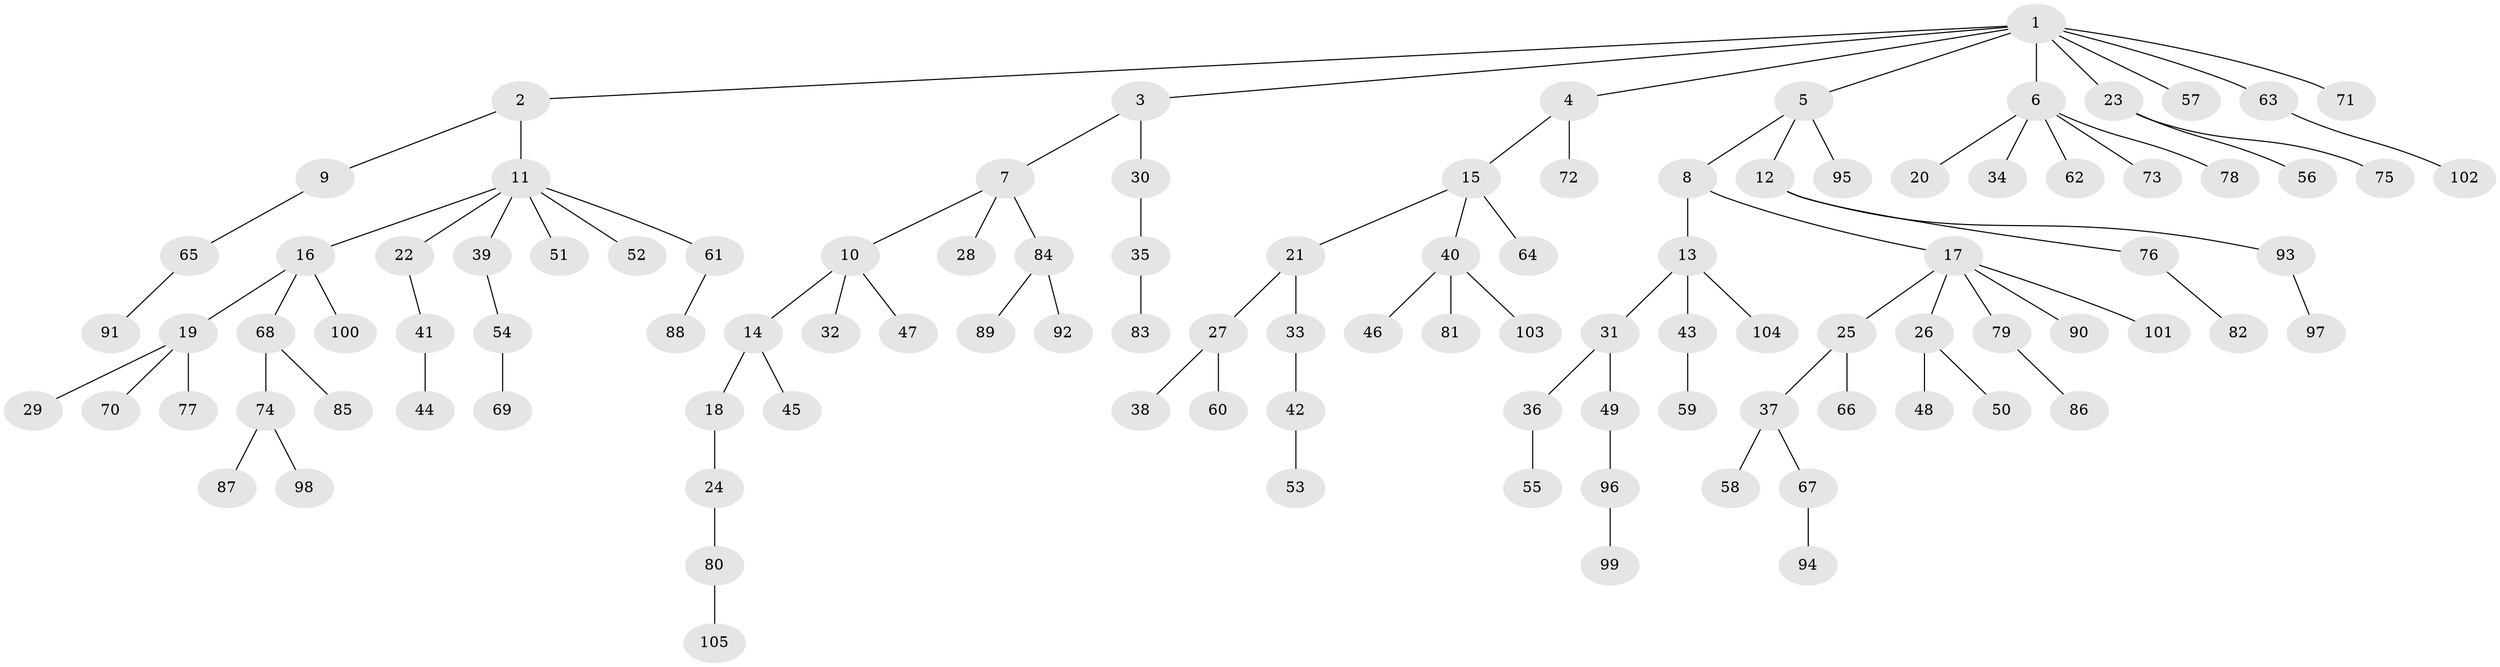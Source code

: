 // coarse degree distribution, {8: 0.013333333333333334, 3: 0.18666666666666668, 2: 0.28, 6: 0.02666666666666667, 5: 0.013333333333333334, 1: 0.4666666666666667, 4: 0.013333333333333334}
// Generated by graph-tools (version 1.1) at 2025/51/03/04/25 22:51:59]
// undirected, 105 vertices, 104 edges
graph export_dot {
  node [color=gray90,style=filled];
  1;
  2;
  3;
  4;
  5;
  6;
  7;
  8;
  9;
  10;
  11;
  12;
  13;
  14;
  15;
  16;
  17;
  18;
  19;
  20;
  21;
  22;
  23;
  24;
  25;
  26;
  27;
  28;
  29;
  30;
  31;
  32;
  33;
  34;
  35;
  36;
  37;
  38;
  39;
  40;
  41;
  42;
  43;
  44;
  45;
  46;
  47;
  48;
  49;
  50;
  51;
  52;
  53;
  54;
  55;
  56;
  57;
  58;
  59;
  60;
  61;
  62;
  63;
  64;
  65;
  66;
  67;
  68;
  69;
  70;
  71;
  72;
  73;
  74;
  75;
  76;
  77;
  78;
  79;
  80;
  81;
  82;
  83;
  84;
  85;
  86;
  87;
  88;
  89;
  90;
  91;
  92;
  93;
  94;
  95;
  96;
  97;
  98;
  99;
  100;
  101;
  102;
  103;
  104;
  105;
  1 -- 2;
  1 -- 3;
  1 -- 4;
  1 -- 5;
  1 -- 6;
  1 -- 23;
  1 -- 57;
  1 -- 63;
  1 -- 71;
  2 -- 9;
  2 -- 11;
  3 -- 7;
  3 -- 30;
  4 -- 15;
  4 -- 72;
  5 -- 8;
  5 -- 12;
  5 -- 95;
  6 -- 20;
  6 -- 34;
  6 -- 62;
  6 -- 73;
  6 -- 78;
  7 -- 10;
  7 -- 28;
  7 -- 84;
  8 -- 13;
  8 -- 17;
  9 -- 65;
  10 -- 14;
  10 -- 32;
  10 -- 47;
  11 -- 16;
  11 -- 22;
  11 -- 39;
  11 -- 51;
  11 -- 52;
  11 -- 61;
  12 -- 76;
  12 -- 93;
  13 -- 31;
  13 -- 43;
  13 -- 104;
  14 -- 18;
  14 -- 45;
  15 -- 21;
  15 -- 40;
  15 -- 64;
  16 -- 19;
  16 -- 68;
  16 -- 100;
  17 -- 25;
  17 -- 26;
  17 -- 79;
  17 -- 90;
  17 -- 101;
  18 -- 24;
  19 -- 29;
  19 -- 70;
  19 -- 77;
  21 -- 27;
  21 -- 33;
  22 -- 41;
  23 -- 56;
  23 -- 75;
  24 -- 80;
  25 -- 37;
  25 -- 66;
  26 -- 48;
  26 -- 50;
  27 -- 38;
  27 -- 60;
  30 -- 35;
  31 -- 36;
  31 -- 49;
  33 -- 42;
  35 -- 83;
  36 -- 55;
  37 -- 58;
  37 -- 67;
  39 -- 54;
  40 -- 46;
  40 -- 81;
  40 -- 103;
  41 -- 44;
  42 -- 53;
  43 -- 59;
  49 -- 96;
  54 -- 69;
  61 -- 88;
  63 -- 102;
  65 -- 91;
  67 -- 94;
  68 -- 74;
  68 -- 85;
  74 -- 87;
  74 -- 98;
  76 -- 82;
  79 -- 86;
  80 -- 105;
  84 -- 89;
  84 -- 92;
  93 -- 97;
  96 -- 99;
}

